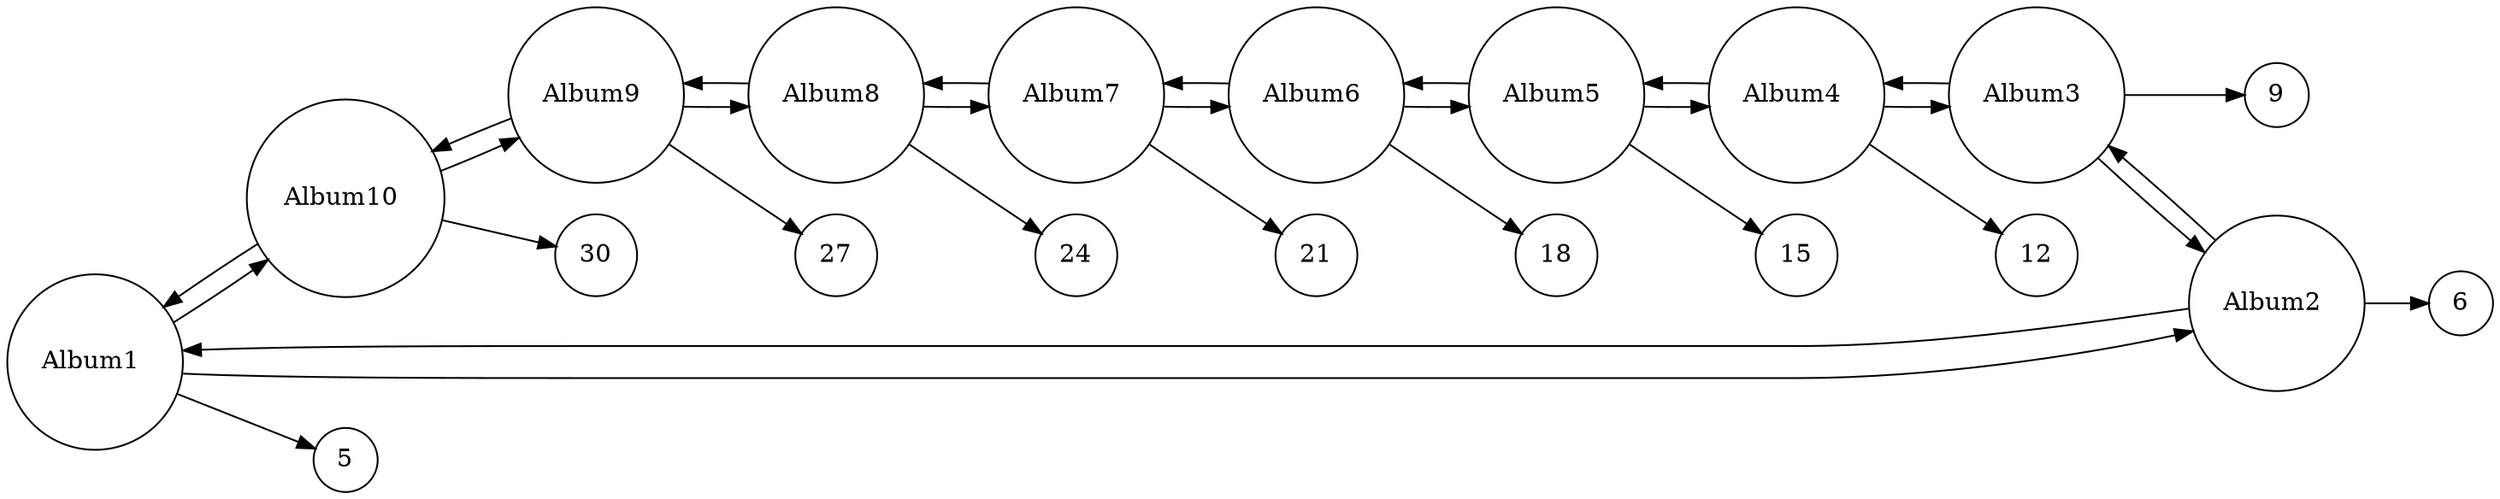 digraph CircularList {
  node [shape=circle];
  rankdir = LR;
  NodeAlbum1  [label="Album1 
"];
  NodeAlbum10  -> NodeAlbum1 
;
  NodeAlbum2  -> NodeAlbum1 
;
  NodeIMGAlbum15 [label="5"];
  NodeAlbum1 -> NodeIMGAlbum15;
  NodeAlbum2  [label="Album2 
"];
  NodeAlbum1  -> NodeAlbum2 
;
  NodeAlbum3  -> NodeAlbum2 
;
  NodeIMGAlbum26 [label="6"];
  NodeAlbum2 -> NodeIMGAlbum26;
  NodeAlbum3  [label="Album3 
"];
  NodeAlbum2  -> NodeAlbum3 
;
  NodeAlbum4  -> NodeAlbum3 
;
  NodeIMGAlbum39 [label="9"];
  NodeAlbum3 -> NodeIMGAlbum39;
  NodeAlbum4  [label="Album4 
"];
  NodeAlbum3  -> NodeAlbum4 
;
  NodeAlbum5  -> NodeAlbum4 
;
  NodeIMGAlbum412 [label="12"];
  NodeAlbum4 -> NodeIMGAlbum412;
  NodeAlbum5  [label="Album5 
"];
  NodeAlbum4  -> NodeAlbum5 
;
  NodeAlbum6  -> NodeAlbum5 
;
  NodeIMGAlbum515 [label="15"];
  NodeAlbum5 -> NodeIMGAlbum515;
  NodeAlbum6  [label="Album6 
"];
  NodeAlbum5  -> NodeAlbum6 
;
  NodeAlbum7  -> NodeAlbum6 
;
  NodeIMGAlbum618 [label="18"];
  NodeAlbum6 -> NodeIMGAlbum618;
  NodeAlbum7  [label="Album7 
"];
  NodeAlbum6  -> NodeAlbum7 
;
  NodeAlbum8  -> NodeAlbum7 
;
  NodeIMGAlbum721 [label="21"];
  NodeAlbum7 -> NodeIMGAlbum721;
  NodeAlbum8  [label="Album8 
"];
  NodeAlbum7  -> NodeAlbum8 
;
  NodeAlbum9  -> NodeAlbum8 
;
  NodeIMGAlbum824 [label="24"];
  NodeAlbum8 -> NodeIMGAlbum824;
  NodeAlbum9  [label="Album9 
"];
  NodeAlbum8  -> NodeAlbum9 
;
  NodeAlbum10  -> NodeAlbum9 
;
  NodeIMGAlbum927 [label="27"];
  NodeAlbum9 -> NodeIMGAlbum927;
  NodeAlbum10  [label="Album10 
"];
  NodeAlbum9  -> NodeAlbum10 
;
  NodeAlbum1  -> NodeAlbum10 
;
  NodeIMGAlbum1030 [label="30"];
  NodeAlbum10 -> NodeIMGAlbum1030;
}
